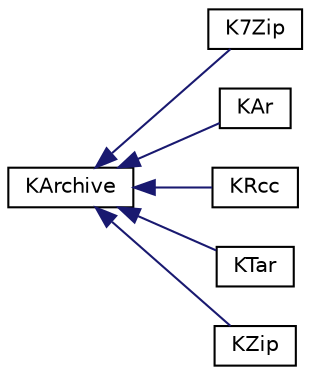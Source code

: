 digraph "Graphical Class Hierarchy"
{
  edge [fontname="Helvetica",fontsize="10",labelfontname="Helvetica",labelfontsize="10"];
  node [fontname="Helvetica",fontsize="10",shape=record];
  rankdir="LR";
  Node0 [label="KArchive",height=0.2,width=0.4,color="black", fillcolor="white", style="filled",URL="$classKArchive.html",tooltip="KArchive is a base class for reading and writing archives. "];
  Node0 -> Node1 [dir="back",color="midnightblue",fontsize="10",style="solid",fontname="Helvetica"];
  Node1 [label="K7Zip",height=0.2,width=0.4,color="black", fillcolor="white", style="filled",URL="$classK7Zip.html",tooltip="A class for reading / writing p7zip archives. "];
  Node0 -> Node2 [dir="back",color="midnightblue",fontsize="10",style="solid",fontname="Helvetica"];
  Node2 [label="KAr",height=0.2,width=0.4,color="black", fillcolor="white", style="filled",URL="$classKAr.html",tooltip="KAr is a class for reading archives in ar format. "];
  Node0 -> Node3 [dir="back",color="midnightblue",fontsize="10",style="solid",fontname="Helvetica"];
  Node3 [label="KRcc",height=0.2,width=0.4,color="black", fillcolor="white", style="filled",URL="$classKRcc.html",tooltip="KRcc is a class for reading dynamic binary resources created by Qt&#39;s rcc tool from a ..."];
  Node0 -> Node4 [dir="back",color="midnightblue",fontsize="10",style="solid",fontname="Helvetica"];
  Node4 [label="KTar",height=0.2,width=0.4,color="black", fillcolor="white", style="filled",URL="$classKTar.html",tooltip="A class for reading / writing (optionally compressed) tar archives. "];
  Node0 -> Node5 [dir="back",color="midnightblue",fontsize="10",style="solid",fontname="Helvetica"];
  Node5 [label="KZip",height=0.2,width=0.4,color="black", fillcolor="white", style="filled",URL="$classKZip.html",tooltip="A class for reading / writing zip archives. "];
}
